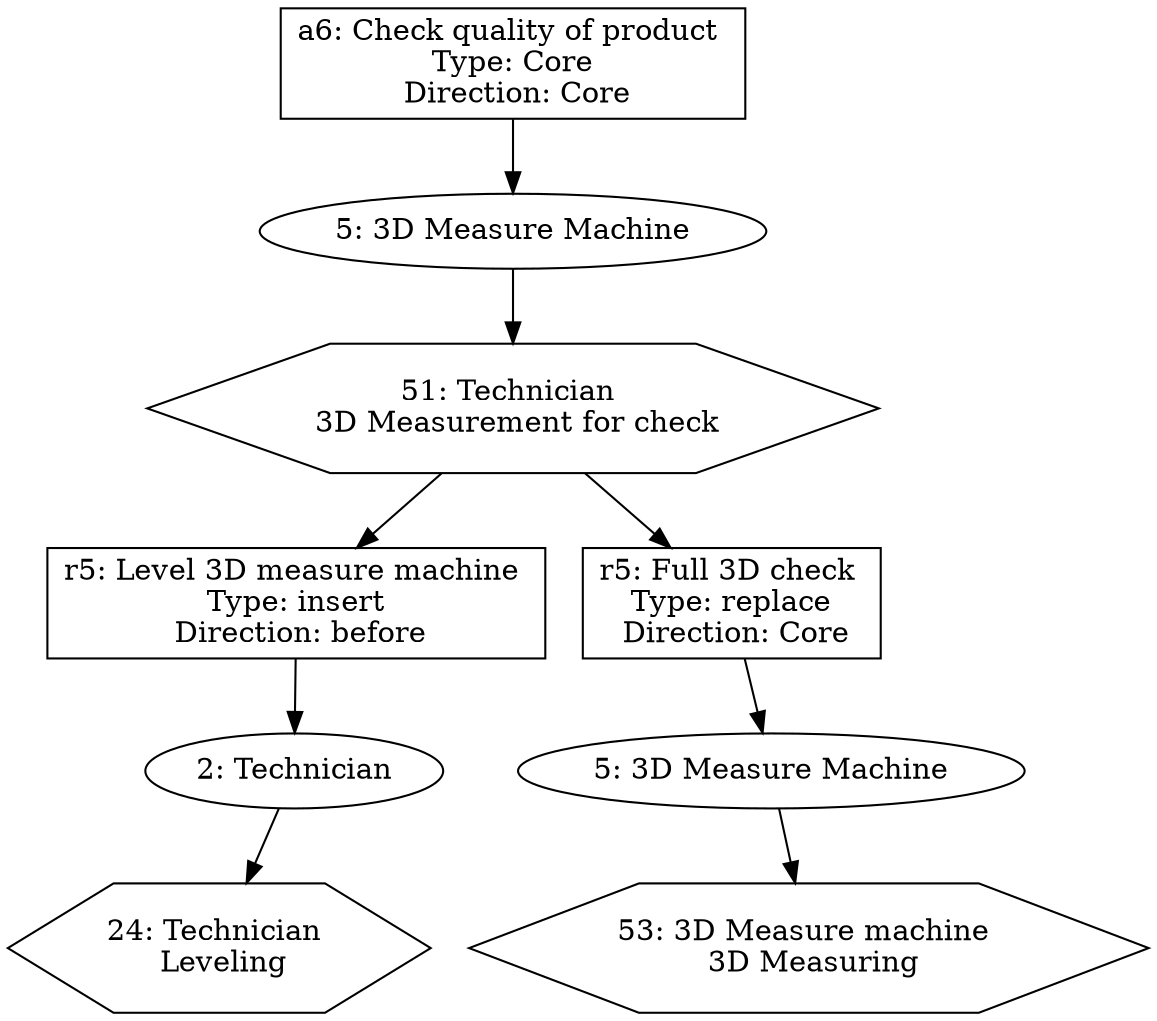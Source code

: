 digraph CallTree {
	"aca0ed4a-9b7b-11ee-9ced-04cf4b795879" [label = "a6: Check quality of product 
 Type: Core 
 Direction: Core" shape=rectangle]	; 
	"aca0f718-9b7b-11ee-9ced-04cf4b795879" [label = "5: 3D Measure Machine"]	; 
	"aca0ed4a-9b7b-11ee-9ced-04cf4b795879" -> "aca0f718-9b7b-11ee-9ced-04cf4b795879"	 ;
	"aca0fa7e-9b7b-11ee-9ced-04cf4b795879" [label = "51: Technician 
 3D Measurement for check" shape=polygon sides=6]	; 
	"aca0f718-9b7b-11ee-9ced-04cf4b795879" -> "aca0fa7e-9b7b-11ee-9ced-04cf4b795879"	 ;
	"aca0fc86-9b7b-11ee-9ced-04cf4b795879" [label = "r5: Level 3D measure machine 
 Type: insert 
 Direction: before" shape=rectangle]	; 
	"aca0fa7e-9b7b-11ee-9ced-04cf4b795879" -> "aca0fc86-9b7b-11ee-9ced-04cf4b795879"	 ;
	"aca1008c-9b7b-11ee-9ced-04cf4b795879" [label = "2: Technician"]	; 
	"aca0fc86-9b7b-11ee-9ced-04cf4b795879" -> "aca1008c-9b7b-11ee-9ced-04cf4b795879"	 ;
	"aca103b6-9b7b-11ee-9ced-04cf4b795879" [label = "24: Technician 
 Leveling" shape=polygon sides=6]	; 
	"aca1008c-9b7b-11ee-9ced-04cf4b795879" -> "aca103b6-9b7b-11ee-9ced-04cf4b795879"	 ;
	"aca10582-9b7b-11ee-9ced-04cf4b795879" [label = "r5: Full 3D check 
 Type: replace 
 Direction: Core" shape=rectangle]	; 
	"aca0fa7e-9b7b-11ee-9ced-04cf4b795879" -> "aca10582-9b7b-11ee-9ced-04cf4b795879"	 ;
	"aca109e2-9b7b-11ee-9ced-04cf4b795879" [label = "5: 3D Measure Machine"]	; 
	"aca10582-9b7b-11ee-9ced-04cf4b795879" -> "aca109e2-9b7b-11ee-9ced-04cf4b795879"	 ;
	"aca10d34-9b7b-11ee-9ced-04cf4b795879" [label = "53: 3D Measure machine 
 3D Measuring" shape=polygon sides=6]	; 
	"aca109e2-9b7b-11ee-9ced-04cf4b795879" -> "aca10d34-9b7b-11ee-9ced-04cf4b795879"	 ;
}
